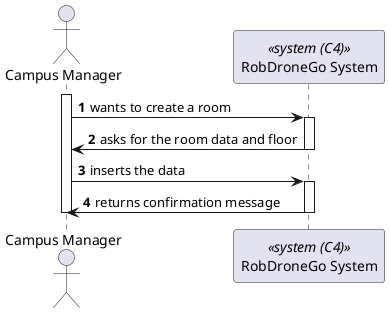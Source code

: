@startuml us1210
autonumber

actor CM as "Campus Manager"
participant SYS as "RobDroneGo System" <<system (C4)>>

activate CM

CM -> SYS : wants to create a room
activate SYS

CM <- SYS : asks for the room data and floor
deactivate SYS

CM -> SYS : inserts the data
activate SYS

CM <- SYS : returns confirmation message
deactivate SYS

deactivate CM

@enduml
